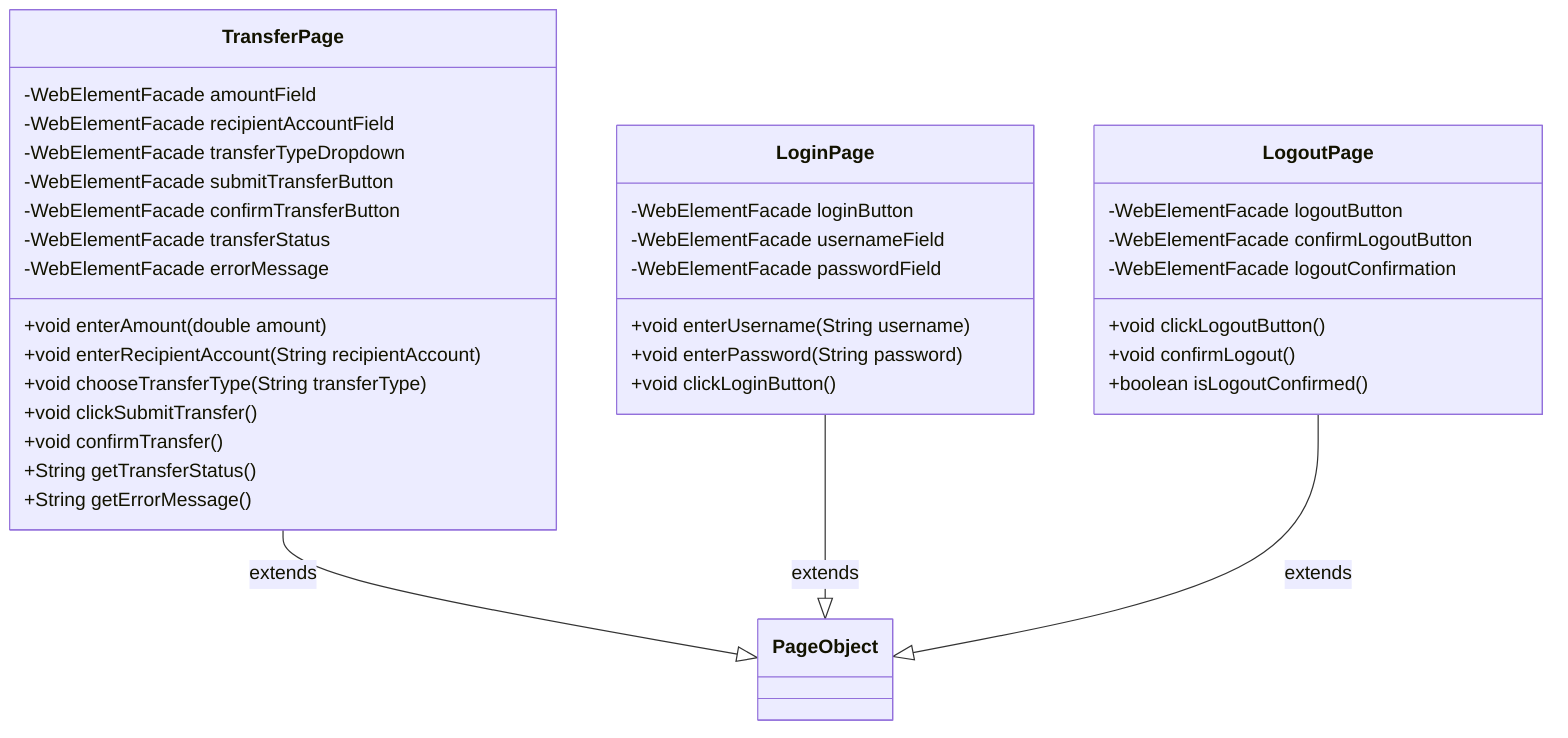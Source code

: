 classDiagram
    class LoginPage {
        -WebElementFacade loginButton
        -WebElementFacade usernameField
        -WebElementFacade passwordField
        +void enterUsername(String username)
        +void enterPassword(String password)
        +void clickLoginButton()
    }
    class LogoutPage {
        -WebElementFacade logoutButton
        -WebElementFacade confirmLogoutButton
        -WebElementFacade logoutConfirmation
        +void clickLogoutButton()
        +void confirmLogout()
        +boolean isLogoutConfirmed()
    }
    class TransferPage {
        -WebElementFacade amountField
        -WebElementFacade recipientAccountField
        -WebElementFacade transferTypeDropdown
        -WebElementFacade submitTransferButton
        -WebElementFacade confirmTransferButton
        -WebElementFacade transferStatus
        -WebElementFacade errorMessage
        +void enterAmount(double amount)
        +void enterRecipientAccount(String recipientAccount)
        +void chooseTransferType(String transferType)
        +void clickSubmitTransfer()
        +void confirmTransfer()
        +String getTransferStatus()
        +String getErrorMessage()
    }
    TransferPage --|> PageObject : extends
    LoginPage --|> PageObject : extends
    LogoutPage --|> PageObject : extends